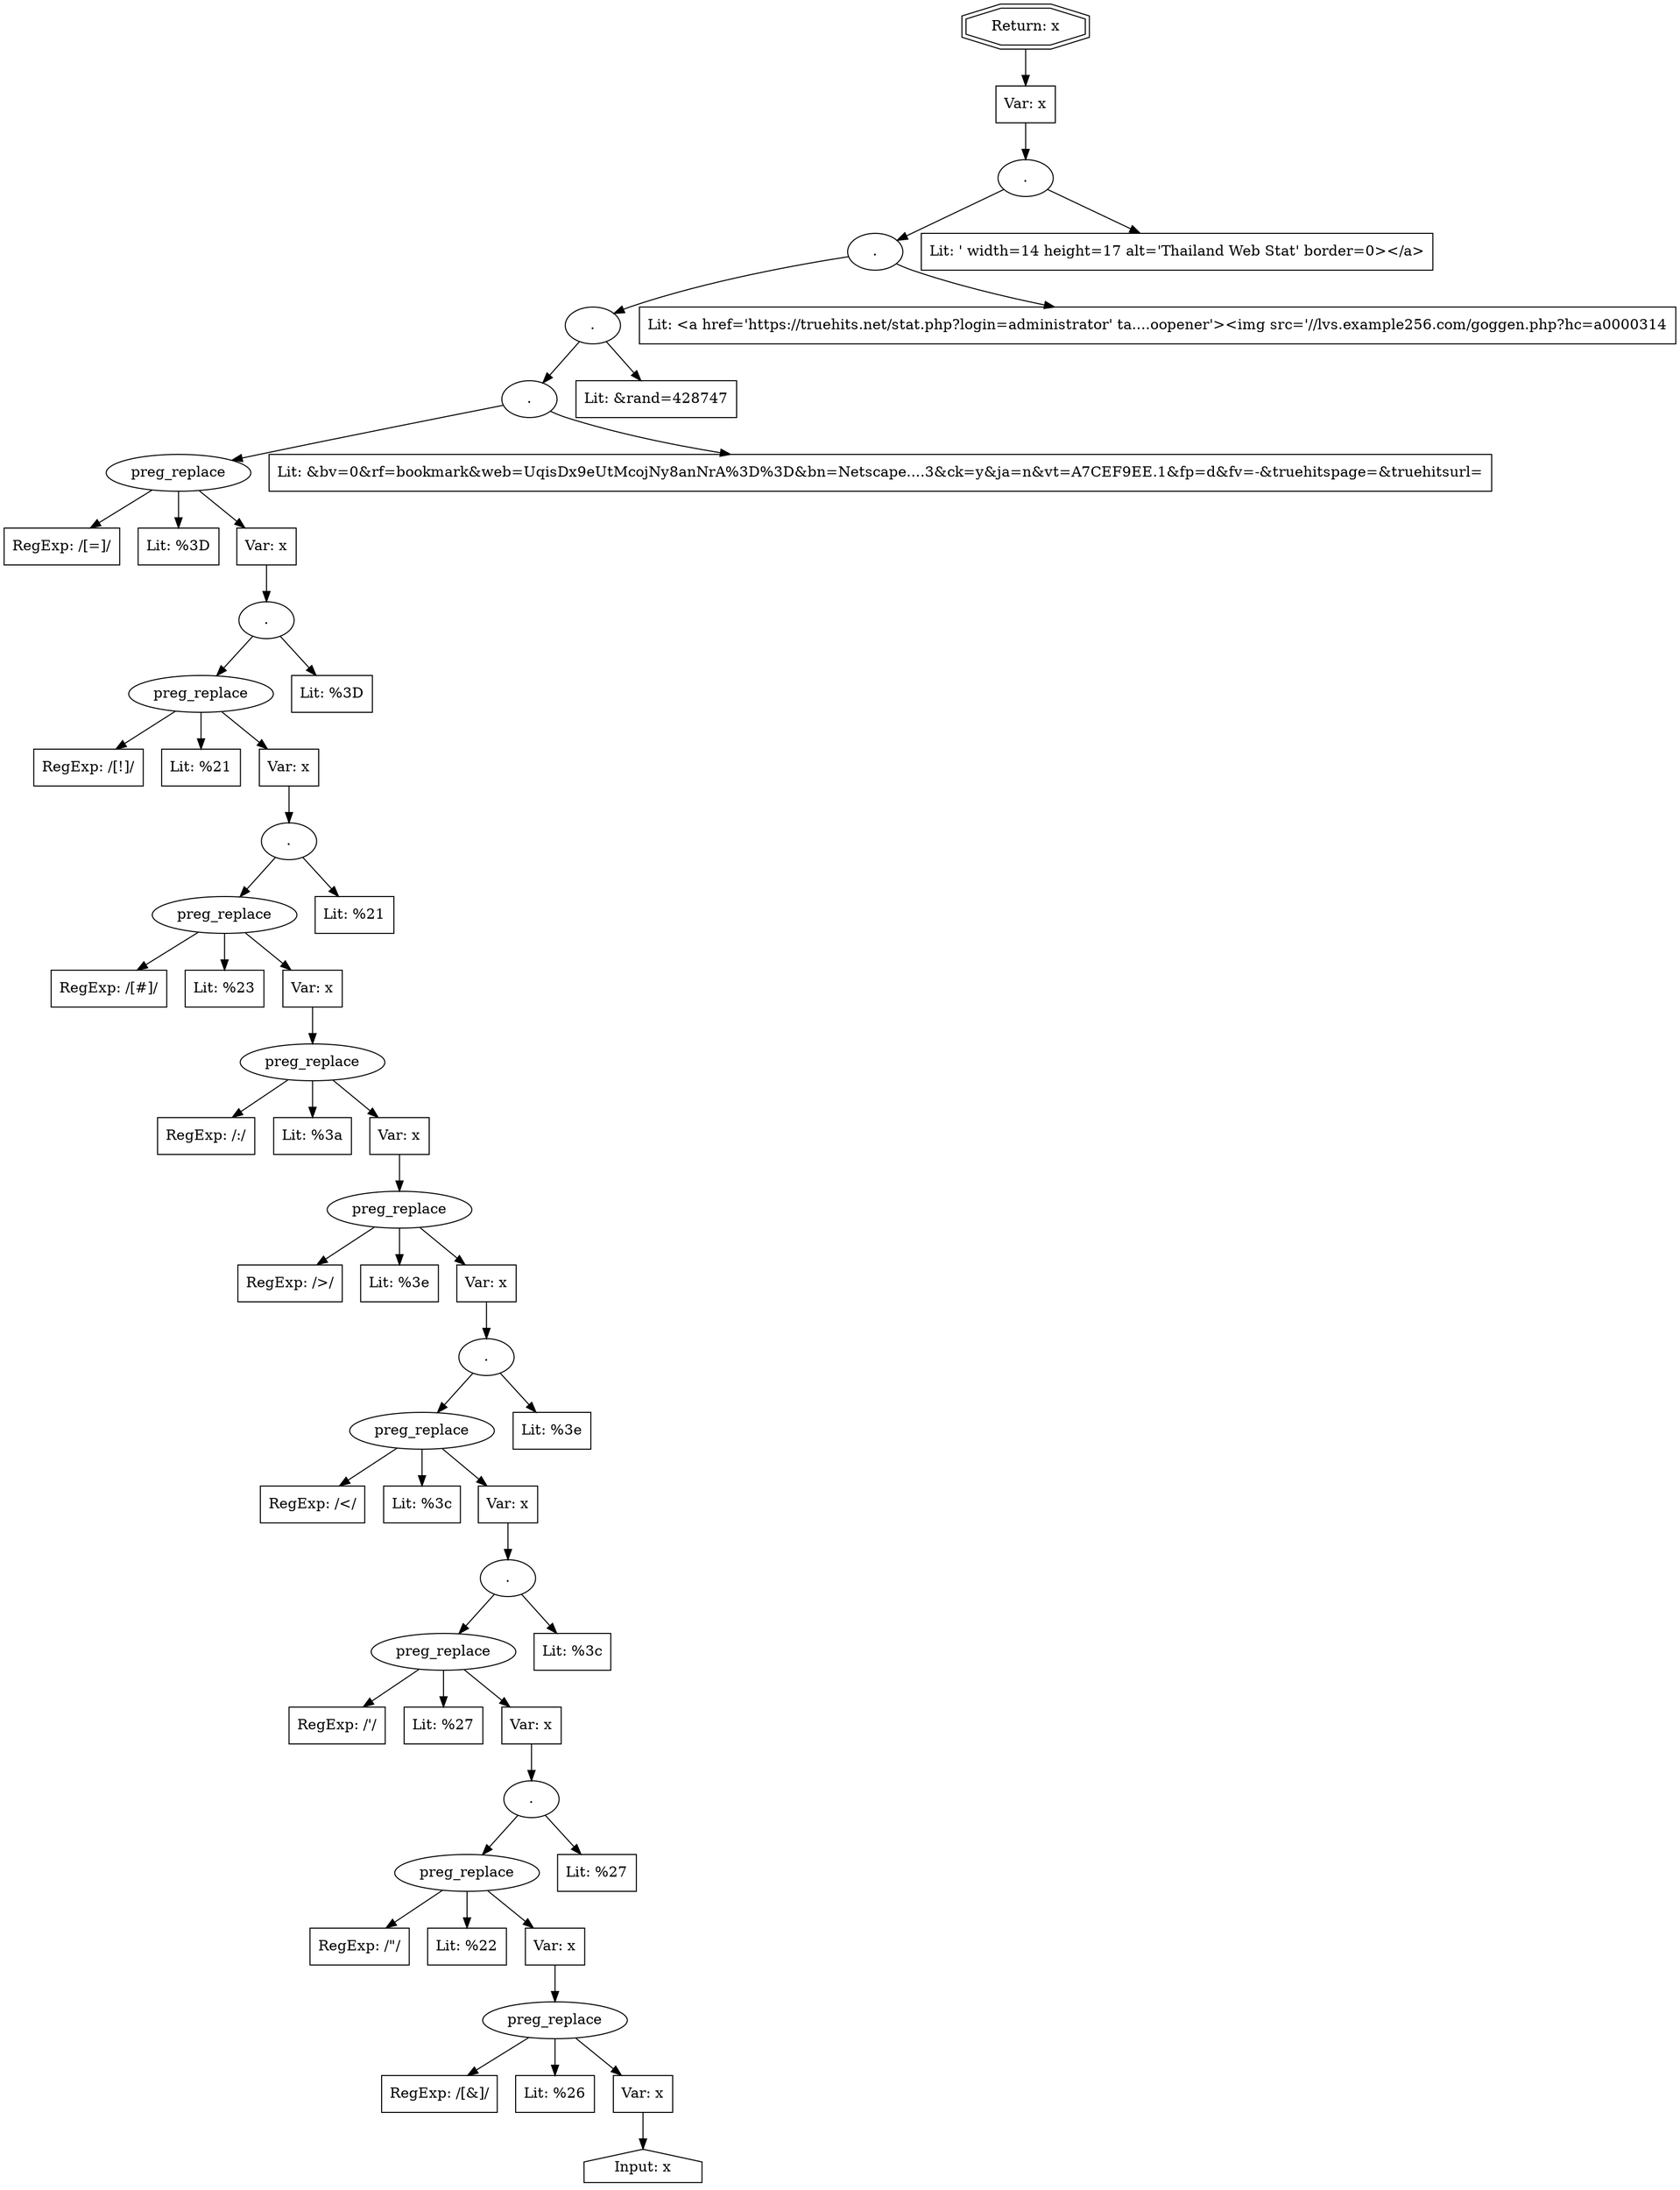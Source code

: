 // Finding: 449960dc-0cca-413a-b156-e642f8f9613f
// Finding.url: https://www.example311.com/columnist/อรุณ-วัชระสวัสดิ์##'></iframe></style></script></object></embed></textarea><img src=x onerror=taintfoxLog('f744ccfd032e4375b8b60daed9f7671b')><!--/*
// Finding.parentloc: https://www.example311.com/columnist/อรุณ-วัชระสวัสดิ์##'></iframe></style></script></object></embed></textarea><img src=x onerror=taintfoxLog('f744ccfd032e4375b8b60daed9f7671b')><!--/*
// Finding.domain: www.example311.com
// Finding.base_domain: example311.com
// Finding.source: document.documentURI
// Finding.sink: innerHTML
// Sanitizer.score: 7
// Sanitizer.name: 
// Sanitizer.location: https://lvs.example256.com/dataa/a0000314.js - <anonymous>:6:16
// Finding.begin: 463
// Finding.end: 472
// Finding.original_uuid: 6c1cd3b3-8337-45d4-92cb-8dc88322f56a
// Finding.TwentyFiveMillionFlowsId: -1326701035
// Finding.script: https://lvs.example256.com/dataa/a0000314.js
// Finding.line: 46
// Exploit.uuid: f744ccfd-032e-4375-b8b6-0daed9f7671b
// Exploit.success: false
// Exploit.status: validated
// Exploit.method: C
// Exploit.type: html
// Exploit.token: attribute
// Exploit.content: src
// Exploit.quote_type: '
// Exploit.tag: img
// Exploit.break_out: #'></iframe></style></script></object></embed></textarea><img src=x onerror=
// Exploit.break_in: ><!--/*
// Exploit.payload: #'></iframe></style></script></object></embed></textarea><img src=x onerror=taintfoxLog(1)><!--/*
// Exploit.begin_taint_url: 0
// Exploit.end_taint_url: 5
// Exploit.replace_begin_url: 54
// Exploit.replace_end_url: 54
// Exploit.replace_begin_param: 309
// Exploit.replace_end_param: 309
// Issues.LargestEncodeAttrStringChain: 0
// Issues.LargestTextFragmentEncodeChainLength: 0
// Issues.HasApproximation: false
// Issues.HasMissingImplementation: false
// Issues.HasInfiniteRegexWithFunctionReplacer: false
// Issues.MergedSplitAndJoins: false
// Issues.HasUrlInRhsOfReplace: false
// Issues.HasUrlInLhsOfReplace: false
// Issues.HasCookieValueInLhsOfreplace: false
// Issues.HasCookieValueInRhsOfreplace: false
// Issues.HasCookieValueInMatchPattern: false
// Issues.HasCookieValueInExecPattern: false
// Issues.RemovedLRConcats: true
// Issues.RemovedReplaceArtifacts: false
// Issues.HasUrlInMatchPattern: false
// Issues.HasUrlInExecPattern: false
// Issues.RemovedNOPreplaces: false
// Issues.Known_sanitizer: false
// DepGraph.hash: -785266424
// DepGraph.sanitizer_hash: 2118025449
// Removed LR concats 
// Removed LR concats 
// Removed LR concats 
// Removed LR concats 
// Removed LR concats 
// Removed LR concats 
// Removed LR concats 
// Removed LR concats 
// Removed LR concats 
// Removed LR concats 
// Removed LR concats 
// Removed LR concats 
digraph cfg {
n0 [shape=house, label="Input: x"];
n1 [shape=ellipse, label="preg_replace"];
n2 [shape=box, label="RegExp: /[&]/"];
n3 [shape=box, label="Lit: %26"];
n4 [shape=box, label="Var: x"];
n5 [shape=ellipse, label="preg_replace"];
n6 [shape=box, label="RegExp: /\"/"];
n7 [shape=box, label="Lit: %22"];
n8 [shape=box, label="Var: x"];
n9 [shape=ellipse, label="."];
n10 [shape=box, label="Lit: %27"];
n11 [shape=ellipse, label="preg_replace"];
n12 [shape=box, label="RegExp: /\'/"];
n13 [shape=box, label="Lit: %27"];
n14 [shape=box, label="Var: x"];
n15 [shape=ellipse, label="."];
n16 [shape=box, label="Lit: %3c"];
n17 [shape=ellipse, label="preg_replace"];
n18 [shape=box, label="RegExp: /\</"];
n19 [shape=box, label="Lit: %3c"];
n20 [shape=box, label="Var: x"];
n21 [shape=ellipse, label="."];
n22 [shape=box, label="Lit: %3e"];
n23 [shape=ellipse, label="preg_replace"];
n24 [shape=box, label="RegExp: /\>/"];
n25 [shape=box, label="Lit: %3e"];
n26 [shape=box, label="Var: x"];
n27 [shape=ellipse, label="preg_replace"];
n28 [shape=box, label="RegExp: /\:/"];
n29 [shape=box, label="Lit: %3a"];
n30 [shape=box, label="Var: x"];
n31 [shape=ellipse, label="preg_replace"];
n32 [shape=box, label="RegExp: /[#]/"];
n33 [shape=box, label="Lit: %23"];
n34 [shape=box, label="Var: x"];
n35 [shape=ellipse, label="."];
n36 [shape=box, label="Lit: %21"];
n37 [shape=ellipse, label="preg_replace"];
n38 [shape=box, label="RegExp: /[!]/"];
n39 [shape=box, label="Lit: %21"];
n40 [shape=box, label="Var: x"];
n41 [shape=ellipse, label="."];
n42 [shape=box, label="Lit: %3D"];
n43 [shape=ellipse, label="preg_replace"];
n44 [shape=box, label="RegExp: /[=]/"];
n45 [shape=box, label="Lit: %3D"];
n46 [shape=box, label="Var: x"];
n47 [shape=ellipse, label="."];
n48 [shape=box, label="Lit: &bv=0&rf=bookmark&web=UqisDx9eUtMcojNy8anNrA%3D%3D&bn=Netscape....3&ck=y&ja=n&vt=A7CEF9EE.1&fp=d&fv=-&truehitspage=&truehitsurl="];
n49 [shape=ellipse, label="."];
n50 [shape=box, label="Lit: &rand=428747"];
n51 [shape=ellipse, label="."];
n52 [shape=box, label="Lit: <a href='https://truehits.net/stat.php?login=administrator' ta....oopener'><img src='//lvs.example256.com/goggen.php?hc=a0000314"];
n53 [shape=ellipse, label="."];
n54 [shape=box, label="Lit: ' width=14 height=17 alt='Thailand Web Stat' border=0></a>"];
n55 [shape=box, label="Var: x"];
n56 [shape=doubleoctagon, label="Return: x"];
n4 -> n0;
n1 -> n2;
n1 -> n3;
n1 -> n4;
n8 -> n1;
n5 -> n6;
n5 -> n7;
n5 -> n8;
n9 -> n5;
n9 -> n10;
n14 -> n9;
n11 -> n12;
n11 -> n13;
n11 -> n14;
n15 -> n11;
n15 -> n16;
n20 -> n15;
n17 -> n18;
n17 -> n19;
n17 -> n20;
n21 -> n17;
n21 -> n22;
n26 -> n21;
n23 -> n24;
n23 -> n25;
n23 -> n26;
n30 -> n23;
n27 -> n28;
n27 -> n29;
n27 -> n30;
n34 -> n27;
n31 -> n32;
n31 -> n33;
n31 -> n34;
n35 -> n31;
n35 -> n36;
n40 -> n35;
n37 -> n38;
n37 -> n39;
n37 -> n40;
n41 -> n37;
n41 -> n42;
n46 -> n41;
n43 -> n44;
n43 -> n45;
n43 -> n46;
n47 -> n48;
n47 -> n43;
n49 -> n50;
n49 -> n47;
n51 -> n52;
n51 -> n49;
n53 -> n51;
n53 -> n54;
n55 -> n53;
n56 -> n55;
}